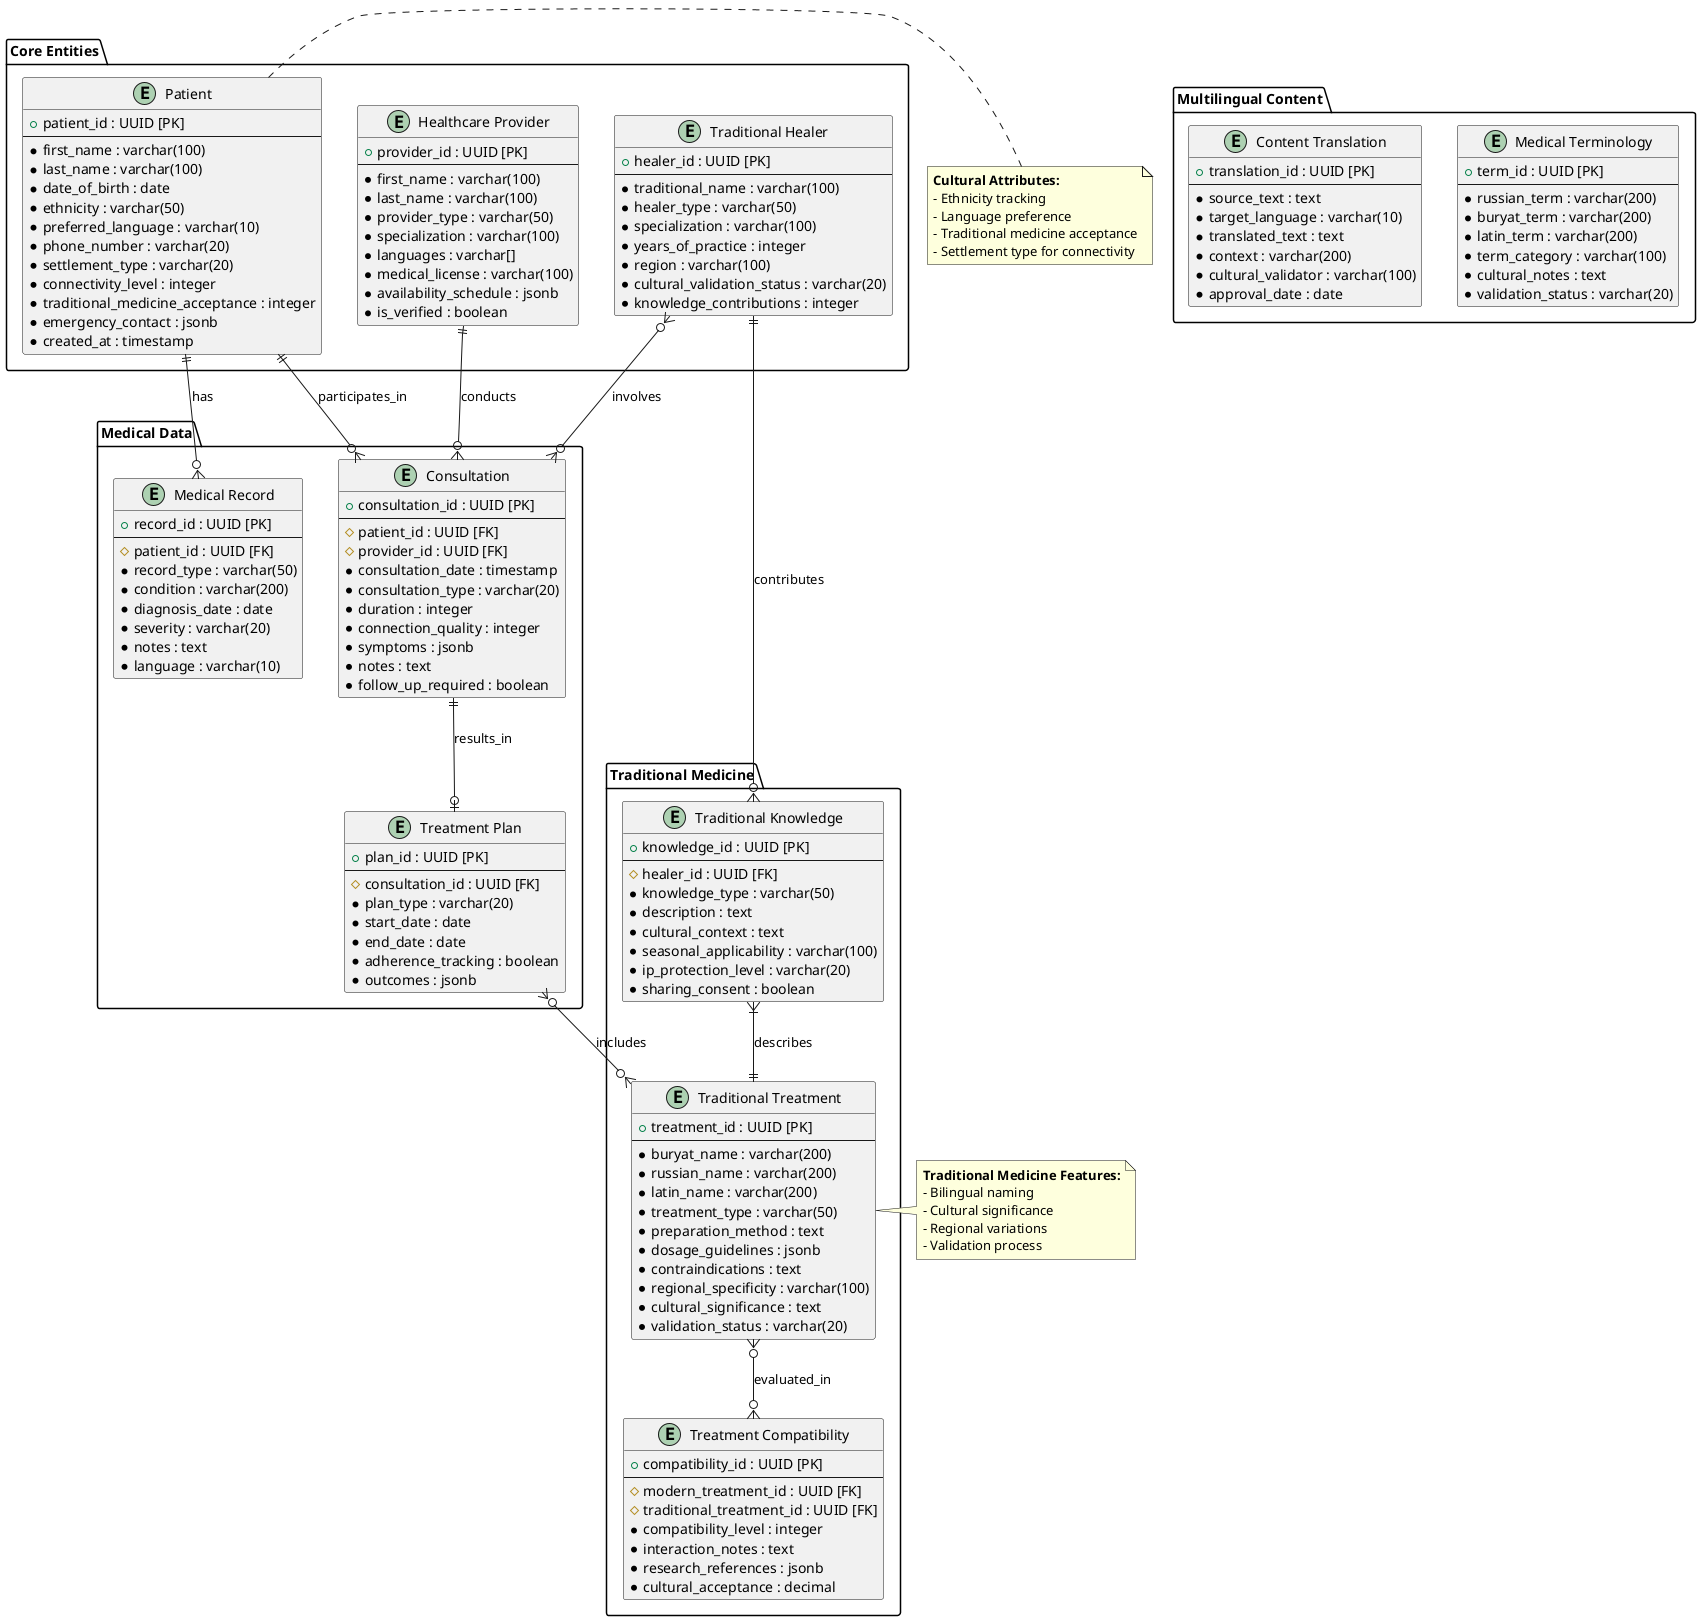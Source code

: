 @startuml
' Stereotypes for better visualization
skinparam groupInheritance 2

package "Core Entities" {
  entity "Patient" as patient {
    + patient_id : UUID [PK]
    --
    * first_name : varchar(100)
    * last_name : varchar(100)
    * date_of_birth : date
    * ethnicity : varchar(50)
    * preferred_language : varchar(10)
    * phone_number : varchar(20)
    * settlement_type : varchar(20)
    * connectivity_level : integer
    * traditional_medicine_acceptance : integer
    * emergency_contact : jsonb
    * created_at : timestamp
  }

  entity "Healthcare Provider" as provider {
    + provider_id : UUID [PK]
    --
    * first_name : varchar(100)
    * last_name : varchar(100)
    * provider_type : varchar(50)
    * specialization : varchar(100)
    * languages : varchar[] 
    * medical_license : varchar(100)
    * availability_schedule : jsonb
    * is_verified : boolean
  }

  entity "Traditional Healer" as healer {
    + healer_id : UUID [PK]
    --
    * traditional_name : varchar(100)
    * healer_type : varchar(50)
    * specialization : varchar(100)
    * years_of_practice : integer
    * region : varchar(100)
    * cultural_validation_status : varchar(20)
    * knowledge_contributions : integer
  }
}

package "Medical Data" {
  entity "Medical Record" as record {
    + record_id : UUID [PK]
    --
    # patient_id : UUID [FK]
    * record_type : varchar(50)
    * condition : varchar(200)
    * diagnosis_date : date
    * severity : varchar(20)
    * notes : text
    * language : varchar(10)
  }

  entity "Consultation" as consultation {
    + consultation_id : UUID [PK]
    --
    # patient_id : UUID [FK]
    # provider_id : UUID [FK]
    * consultation_date : timestamp
    * consultation_type : varchar(20)
    * duration : integer
    * connection_quality : integer
    * symptoms : jsonb
    * notes : text
    * follow_up_required : boolean
  }

  entity "Treatment Plan" as treatment {
    + plan_id : UUID [PK]
    --
    # consultation_id : UUID [FK]
    * plan_type : varchar(20)
    * start_date : date
    * end_date : date
    * adherence_tracking : boolean
    * outcomes : jsonb
  }
}

package "Traditional Medicine" {
  entity "Traditional Treatment" as trad_treatment {
    + treatment_id : UUID [PK]
    --
    * buryat_name : varchar(200)
    * russian_name : varchar(200)
    * latin_name : varchar(200)
    * treatment_type : varchar(50)
    * preparation_method : text
    * dosage_guidelines : jsonb
    * contraindications : text
    * regional_specificity : varchar(100)
    * cultural_significance : text
    * validation_status : varchar(20)
  }

  entity "Treatment Compatibility" as compatibility {
    + compatibility_id : UUID [PK]
    --
    # modern_treatment_id : UUID [FK]
    # traditional_treatment_id : UUID [FK]
    * compatibility_level : integer
    * interaction_notes : text
    * research_references : jsonb
    * cultural_acceptance : decimal
  }

  entity "Traditional Knowledge" as knowledge {
    + knowledge_id : UUID [PK]
    --
    # healer_id : UUID [FK]
    * knowledge_type : varchar(50)
    * description : text
    * cultural_context : text
    * seasonal_applicability : varchar(100)
    * ip_protection_level : varchar(20)
    * sharing_consent : boolean
  }
}

package "Multilingual Content" {
  entity "Medical Terminology" as terminology {
    + term_id : UUID [PK]
    --
    * russian_term : varchar(200)
    * buryat_term : varchar(200)
    * latin_term : varchar(200)
    * term_category : varchar(100)
    * cultural_notes : text
    * validation_status : varchar(20)
  }

  entity "Content Translation" as translation {
    + translation_id : UUID [PK]
    --
    * source_text : text
    * target_language : varchar(10)
    * translated_text : text
    * context : varchar(200)
    * cultural_validator : varchar(100)
    * approval_date : date
  }
}

' Relationships
patient ||--o{ record : "has"
patient ||--o{ consultation : "participates_in"
provider ||--o{ consultation : "conducts"
healer ||--o{ knowledge : "contributes"
consultation ||--o| treatment : "results_in"

trad_treatment }o--o{ compatibility : "evaluated_in"
knowledge }|--|| trad_treatment : "describes"

' Many-to-many relationships
consultation }o--o{ healer : "involves"
treatment }o--o{ trad_treatment : "includes"

note right of patient
  **Cultural Attributes:**
  - Ethnicity tracking
  - Language preference
  - Traditional medicine acceptance
  - Settlement type for connectivity
end note

note left of trad_treatment
  **Traditional Medicine Features:**
  - Bilingual naming
  - Cultural significance
  - Regional variations
  - Validation process
end note

@enduml
